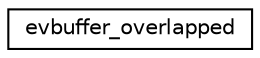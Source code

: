 digraph G
{
  edge [fontname="Helvetica",fontsize="10",labelfontname="Helvetica",labelfontsize="10"];
  node [fontname="Helvetica",fontsize="10",shape=record];
  rankdir="LR";
  Node1 [label="evbuffer_overlapped",height=0.2,width=0.4,color="black", fillcolor="white", style="filled",URL="$structevbuffer__overlapped.html"];
}
